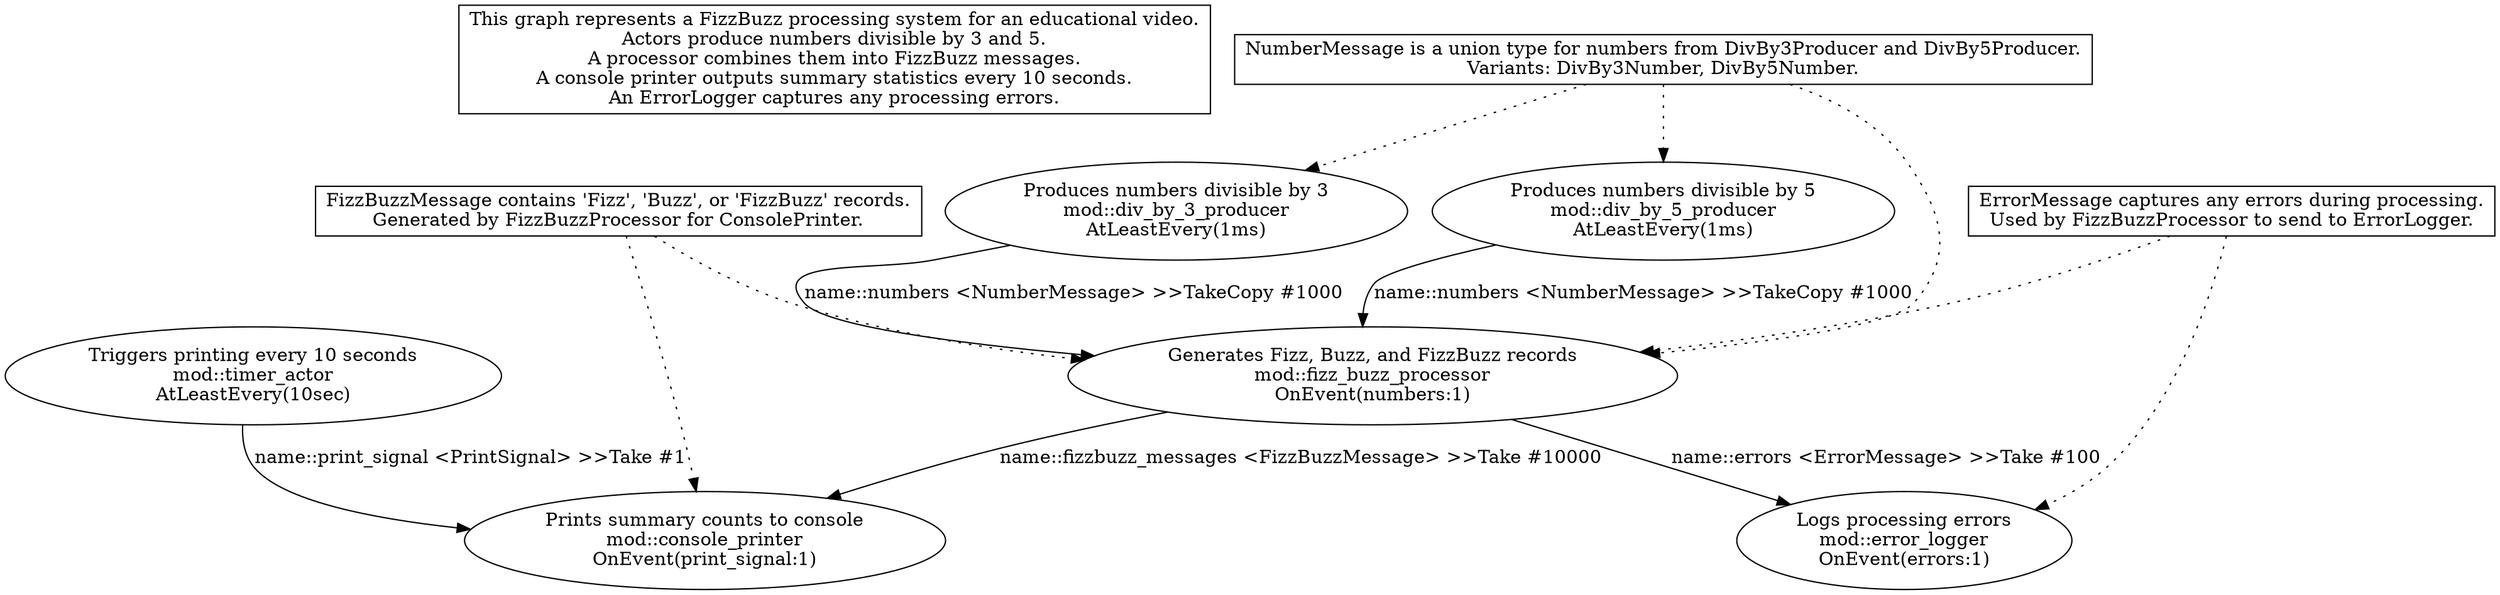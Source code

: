// dot -Tsvg fizz_buzz.dot -o fizz_buzz.svg
// cargo install cargo-steady-state
// cargo-steady-state -d fizz_buzz.dot -n fizz_buzz


digraph PRODUCT {
    // Documentation node
    __SystemOverview [shape=box, label="This graph represents a FizzBuzz processing system for an educational video.\nActors produce numbers divisible by 3 and 5.\nA processor combines them into FizzBuzz messages.\nA console printer outputs summary statistics every 10 seconds.\nAn ErrorLogger captures any processing errors."];

    // Actors
    DivBy3Producer [label="Produces numbers divisible by 3\nmod::div_by_3_producer\nAtLeastEvery(1ms)"];
    DivBy5Producer [label="Produces numbers divisible by 5\nmod::div_by_5_producer\nAtLeastEvery(1ms)"];
    FizzBuzzProcessor [label="Generates Fizz, Buzz, and FizzBuzz records\nmod::fizz_buzz_processor\nOnEvent(numbers:1)"];
    ConsolePrinter [label="Prints summary counts to console\nmod::console_printer\nOnEvent(print_signal:1)"];
    TimerActor [label="Triggers printing every 10 seconds\nmod::timer_actor\nAtLeastEvery(10sec)"];
    ErrorLogger [label="Logs processing errors\nmod::error_logger\nOnEvent(errors:1)"];

    // Channels
    DivBy3Producer -> FizzBuzzProcessor [label="name::numbers <NumberMessage> >>TakeCopy #1000"];
    DivBy5Producer -> FizzBuzzProcessor [label="name::numbers <NumberMessage> >>TakeCopy #1000"];
    FizzBuzzProcessor -> ConsolePrinter [label="name::fizzbuzz_messages <FizzBuzzMessage> >>Take #10000"];
    TimerActor -> ConsolePrinter [label="name::print_signal <PrintSignal> >>Take #1"];
    FizzBuzzProcessor -> ErrorLogger [label="name::errors <ErrorMessage> >>Take #100"];


    // Union types and descriptions
    __NumberMessage [shape=box, label="NumberMessage is a union type for numbers from DivBy3Producer and DivBy5Producer.\nVariants: DivBy3Number, DivBy5Number."];
    __NumberMessage -> DivBy3Producer [style=dotted];
    __NumberMessage -> DivBy5Producer [style=dotted];
    __NumberMessage -> FizzBuzzProcessor [style=dotted];

    __FizzBuzzMessage [shape=box, label="FizzBuzzMessage contains 'Fizz', 'Buzz', or 'FizzBuzz' records.\nGenerated by FizzBuzzProcessor for ConsolePrinter."];
    __FizzBuzzMessage -> FizzBuzzProcessor [style=dotted];
    __FizzBuzzMessage -> ConsolePrinter [style=dotted];

    __ErrorMessage [shape=box, label="ErrorMessage captures any errors during processing.\nUsed by FizzBuzzProcessor to send to ErrorLogger."];
    __ErrorMessage -> FizzBuzzProcessor [style=dotted];
    __ErrorMessage -> ErrorLogger [style=dotted];
}


